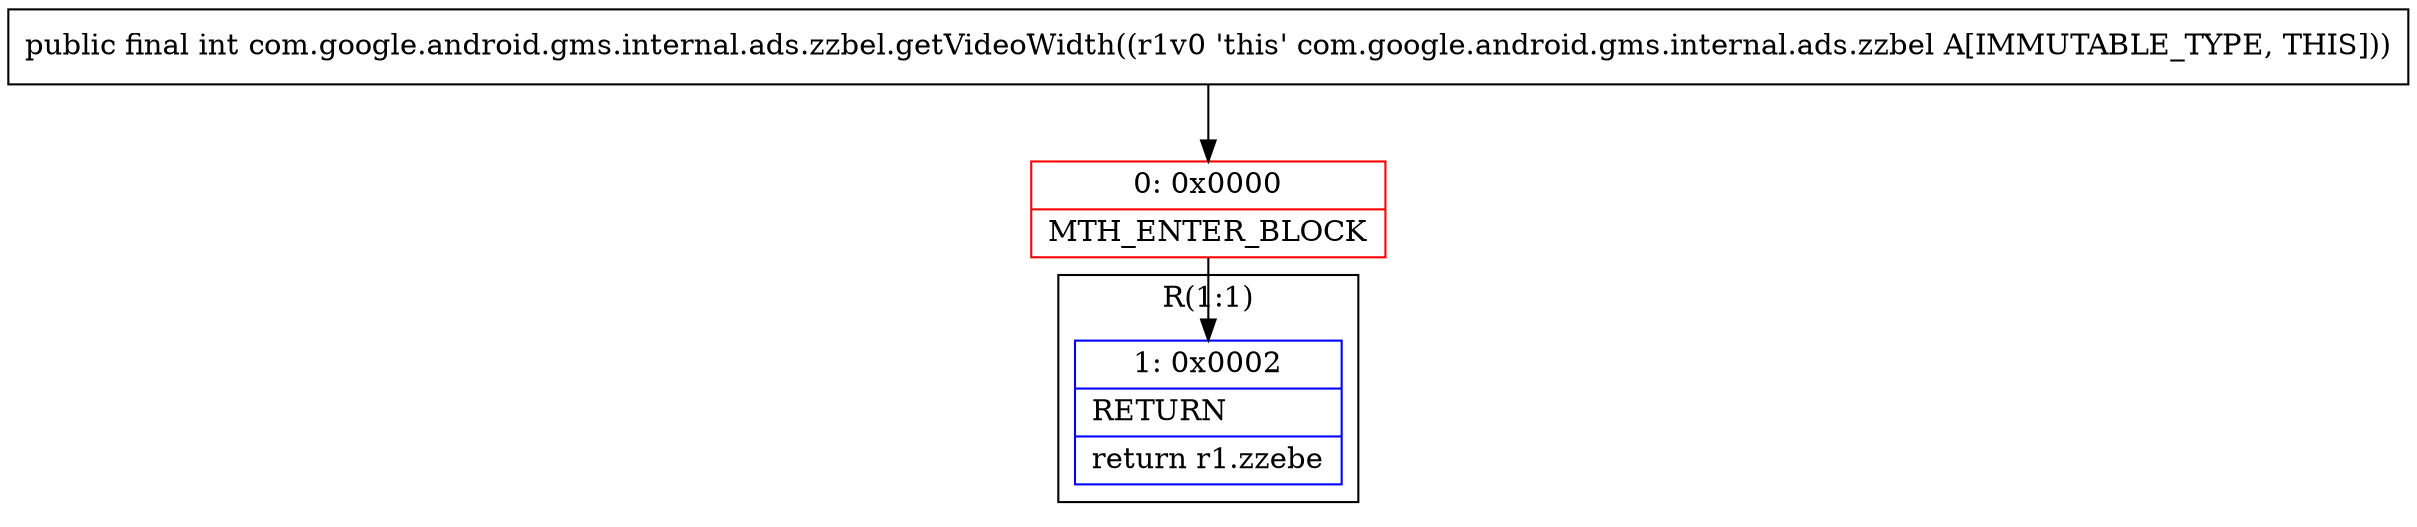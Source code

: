 digraph "CFG forcom.google.android.gms.internal.ads.zzbel.getVideoWidth()I" {
subgraph cluster_Region_565522011 {
label = "R(1:1)";
node [shape=record,color=blue];
Node_1 [shape=record,label="{1\:\ 0x0002|RETURN\l|return r1.zzebe\l}"];
}
Node_0 [shape=record,color=red,label="{0\:\ 0x0000|MTH_ENTER_BLOCK\l}"];
MethodNode[shape=record,label="{public final int com.google.android.gms.internal.ads.zzbel.getVideoWidth((r1v0 'this' com.google.android.gms.internal.ads.zzbel A[IMMUTABLE_TYPE, THIS])) }"];
MethodNode -> Node_0;
Node_0 -> Node_1;
}

